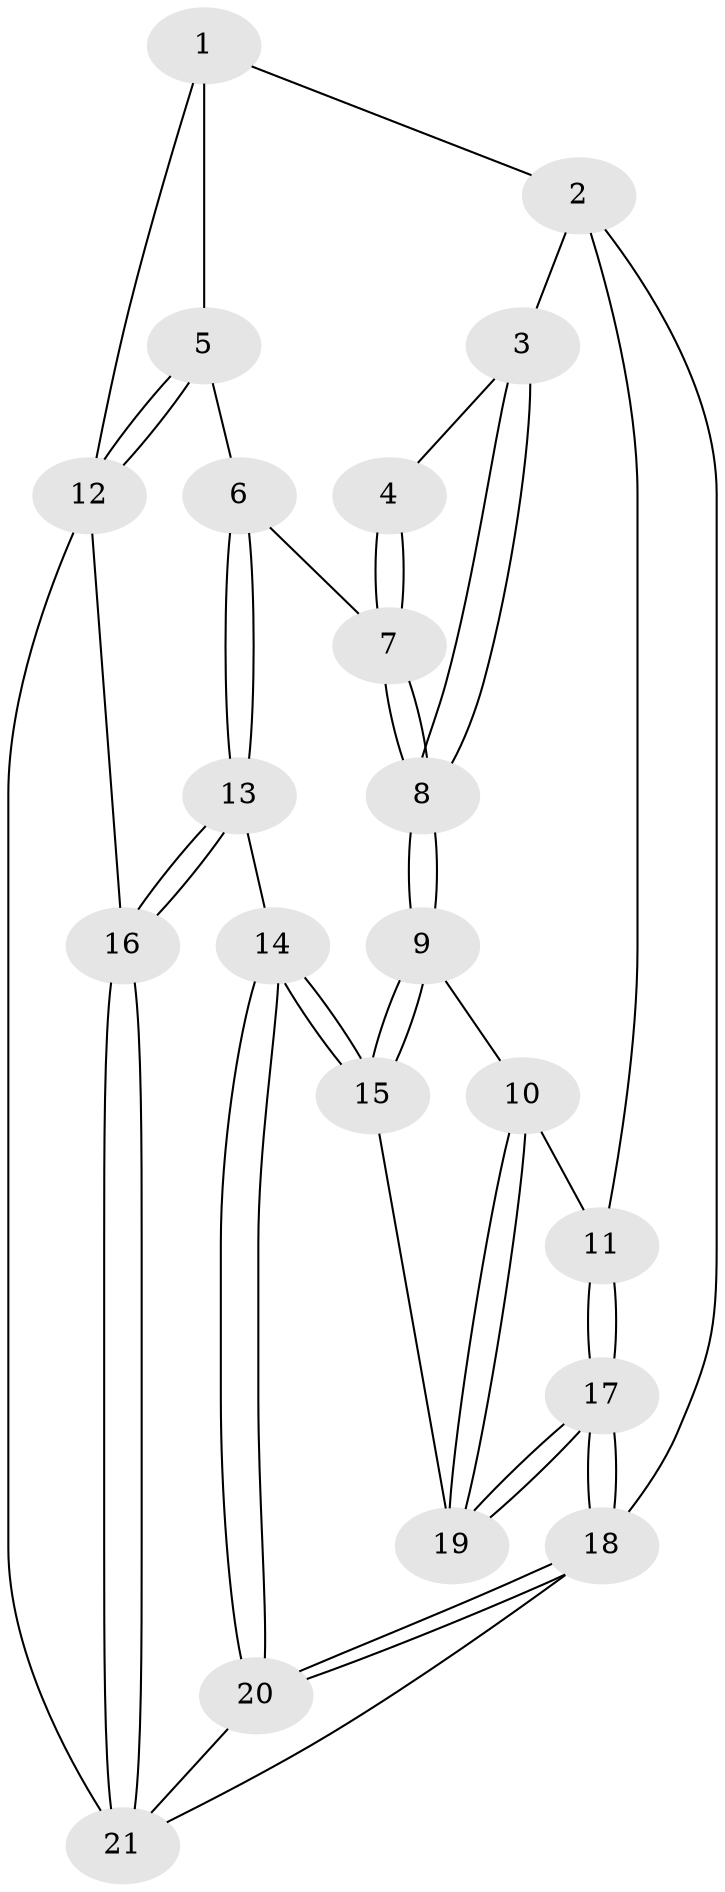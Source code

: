 // Generated by graph-tools (version 1.1) at 2025/46/02/15/25 05:46:28]
// undirected, 21 vertices, 49 edges
graph export_dot {
graph [start="1"]
  node [color=gray90,style=filled];
  1 [pos="+0.6697691957042402+0"];
  2 [pos="+0+0"];
  3 [pos="+0.1922977777697196+0"];
  4 [pos="+0.19307976819094402+0"];
  5 [pos="+0.7357274564676544+0.2538169991863164"];
  6 [pos="+0.635480008878337+0.3053928843773503"];
  7 [pos="+0.5743839990852536+0.28920771852417465"];
  8 [pos="+0.2907513761101096+0.4097206571440551"];
  9 [pos="+0.2787139537870951+0.44691911377300886"];
  10 [pos="+0.05339374743240156+0.3473041035995579"];
  11 [pos="+0+0.19947675595314962"];
  12 [pos="+0.952228556991538+0.3236709872614252"];
  13 [pos="+0.5571031940429219+0.6750285543884681"];
  14 [pos="+0.410695491293407+0.6631572440163961"];
  15 [pos="+0.27848299328762877+0.4752674184080481"];
  16 [pos="+1+1"];
  17 [pos="+0+0.7039911899881017"];
  18 [pos="+0+1"];
  19 [pos="+0.11042929401197286+0.5390108213122871"];
  20 [pos="+0.019800056933337147+1"];
  21 [pos="+1+1"];
  1 -- 2;
  1 -- 5;
  1 -- 12;
  2 -- 3;
  2 -- 11;
  2 -- 18;
  3 -- 4;
  3 -- 8;
  3 -- 8;
  4 -- 7;
  4 -- 7;
  5 -- 6;
  5 -- 12;
  5 -- 12;
  6 -- 7;
  6 -- 13;
  6 -- 13;
  7 -- 8;
  7 -- 8;
  8 -- 9;
  8 -- 9;
  9 -- 10;
  9 -- 15;
  9 -- 15;
  10 -- 11;
  10 -- 19;
  10 -- 19;
  11 -- 17;
  11 -- 17;
  12 -- 16;
  12 -- 21;
  13 -- 14;
  13 -- 16;
  13 -- 16;
  14 -- 15;
  14 -- 15;
  14 -- 20;
  14 -- 20;
  15 -- 19;
  16 -- 21;
  16 -- 21;
  17 -- 18;
  17 -- 18;
  17 -- 19;
  17 -- 19;
  18 -- 20;
  18 -- 20;
  18 -- 21;
  20 -- 21;
}
